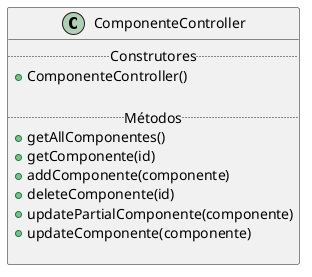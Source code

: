 @startuml
class ComponenteController {
  .. Construtores ..
    +ComponenteController()

  .. Métodos ..
    +getAllComponentes()
    +getComponente(id)
    +addComponente(componente)
    +deleteComponente(id)
    +updatePartialComponente(componente)
    +updateComponente(componente)

}
@enduml